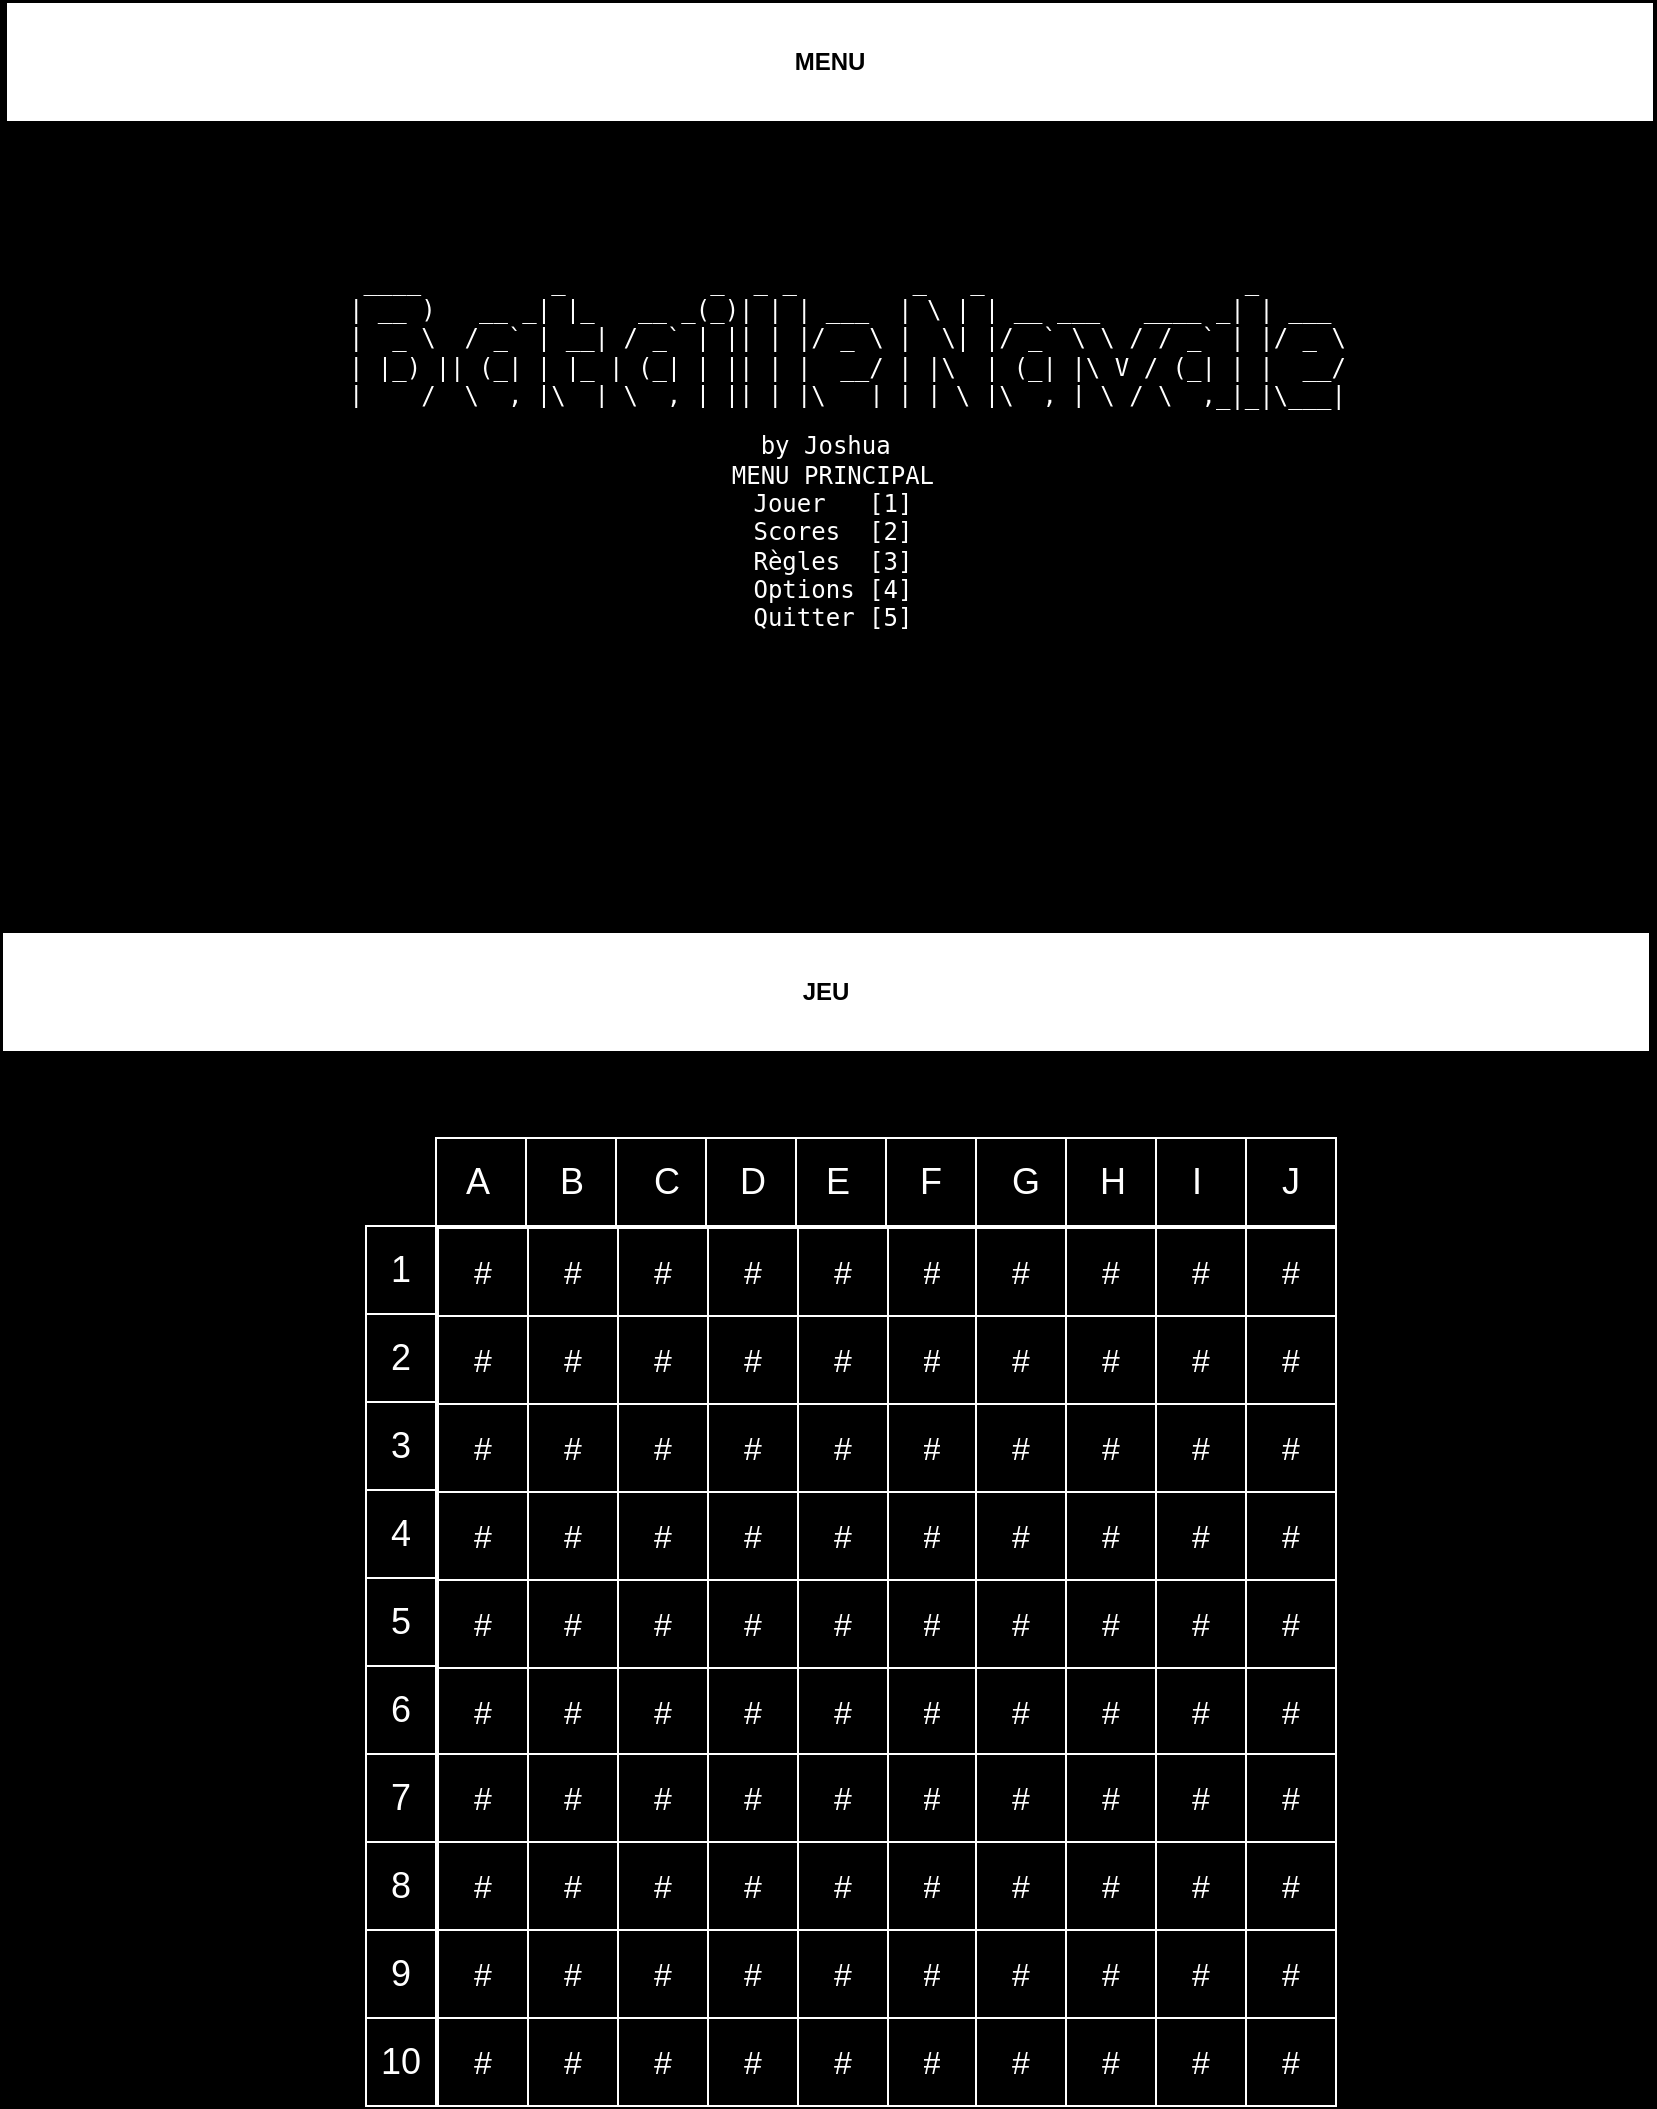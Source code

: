 <mxfile version="13.7.9" type="embed"><diagram id="jhScx3T2LiO-LVDhM_iL" name="Page-1"><mxGraphModel dx="387" dy="304" grid="0" gridSize="10" guides="1" tooltips="1" connect="1" arrows="1" fold="1" page="1" pageScale="1" pageWidth="827" pageHeight="1169" background="#000000" math="0" shadow="0"><root><mxCell id="0"/><mxCell id="1" parent="0"/><mxCell id="kSItF3k7zf2F2lelT3IY-7" value="&lt;pre style=&quot;text-align: left ; font-family: &amp;#34;jetbrains mono&amp;#34; , monospace&quot;&gt;&lt;font color=&quot;#ffffff&quot; style=&quot;background-color: rgb(0 , 0 , 0)&quot;&gt;   ____         _          _  _ _        _   _                  _&lt;br&gt;  | __ )   __ _| |_   __ _(_)| | | ___  | \ | | __ ___   ____ _| | ___&lt;br&gt;  |  _ \  / _` | __| / _` | || | |/ _ \ |  \| |/ _` \ \ / / _` | |/ _ \&lt;br&gt;  | |_) || (_| | |_ | (_| | || | |  __/ | |\  | (_| |\ V / (_| | |  __/&lt;br&gt;  |____/  \__,_|\__| \__,_|_||_|_|\___| |_| \_|\__,_| \_/ \__,_|_|\___|&lt;/font&gt;&lt;/pre&gt;" style="text;html=1;align=center;verticalAlign=middle;resizable=0;points=[];autosize=1;" parent="1" vertex="1"><mxGeometry x="154" y="120" width="521" height="96" as="geometry"/></mxCell><mxCell id="kSItF3k7zf2F2lelT3IY-8" value="&lt;pre style=&quot;font-family: &amp;#34;jetbrains mono&amp;#34; , monospace&quot;&gt;&lt;font color=&quot;#ffffff&quot; style=&quot;background-color: rgb(0 , 0 , 0)&quot;&gt;                                 by Joshua                     &lt;br&gt;             MENU PRINCIPAL&lt;br&gt;             Jouer   [1]&lt;br&gt;             Scores  [2]&lt;br&gt;             Règles  [3]&lt;br&gt;             Options [4]&lt;br&gt;             Quitter [5]&lt;/font&gt;&lt;/pre&gt;" style="text;html=1;align=center;verticalAlign=middle;resizable=0;points=[];autosize=1;fillColor=#000000;" parent="1" vertex="1"><mxGeometry x="136" y="203" width="464" height="123" as="geometry"/></mxCell><mxCell id="kSItF3k7zf2F2lelT3IY-11" value="&lt;b&gt;&lt;font color=&quot;#000000&quot;&gt;JEU&lt;/font&gt;&lt;/b&gt;" style="rounded=0;whiteSpace=wrap;html=1;fillColor=#FFFFFF;" parent="1" vertex="1"><mxGeometry y="465" width="824" height="60" as="geometry"/></mxCell><mxCell id="kSItF3k7zf2F2lelT3IY-12" value="&lt;b&gt;&lt;font color=&quot;#000000&quot;&gt;MENU&lt;/font&gt;&lt;/b&gt;" style="rounded=0;whiteSpace=wrap;html=1;fillColor=#FFFFFF;" parent="1" vertex="1"><mxGeometry x="2" width="824" height="60" as="geometry"/></mxCell><mxCell id="kSItF3k7zf2F2lelT3IY-21" value="&lt;span style=&quot;font-size: 18px ; background-color: rgb(0 , 0 , 0)&quot;&gt;&lt;font color=&quot;#ffffff&quot;&gt;A&amp;nbsp; &amp;nbsp; &amp;nbsp; &amp;nbsp;B&amp;nbsp; &amp;nbsp; &amp;nbsp; &amp;nbsp;C&amp;nbsp; &amp;nbsp; &amp;nbsp; D&lt;/font&gt;&lt;/span&gt;" style="rounded=0;whiteSpace=wrap;html=1;strokeColor=#FFFFFF;fillColor=#000000;" parent="1" vertex="1"><mxGeometry x="217" y="568" width="180" height="44" as="geometry"/></mxCell><mxCell id="kSItF3k7zf2F2lelT3IY-22" value="" style="endArrow=none;html=1;entryX=0.5;entryY=0;entryDx=0;entryDy=0;exitX=0.5;exitY=1;exitDx=0;exitDy=0;strokeColor=#FFFFFF;" parent="1" source="kSItF3k7zf2F2lelT3IY-21" target="kSItF3k7zf2F2lelT3IY-21" edge="1"><mxGeometry width="50" height="50" relative="1" as="geometry"><mxPoint x="356" y="758" as="sourcePoint"/><mxPoint x="406" y="708" as="targetPoint"/></mxGeometry></mxCell><mxCell id="kSItF3k7zf2F2lelT3IY-23" value="" style="endArrow=none;html=1;entryX=0.75;entryY=0;entryDx=0;entryDy=0;exitX=0.75;exitY=1;exitDx=0;exitDy=0;strokeColor=#FFFFFF;" parent="1" source="kSItF3k7zf2F2lelT3IY-21" target="kSItF3k7zf2F2lelT3IY-21" edge="1"><mxGeometry width="50" height="50" relative="1" as="geometry"><mxPoint x="573" y="774" as="sourcePoint"/><mxPoint x="573" y="713" as="targetPoint"/></mxGeometry></mxCell><mxCell id="kSItF3k7zf2F2lelT3IY-24" value="" style="endArrow=none;html=1;entryX=0.25;entryY=0;entryDx=0;entryDy=0;exitX=0.25;exitY=1;exitDx=0;exitDy=0;strokeColor=#FFFFFF;" parent="1" source="kSItF3k7zf2F2lelT3IY-21" target="kSItF3k7zf2F2lelT3IY-21" edge="1"><mxGeometry width="50" height="50" relative="1" as="geometry"><mxPoint x="694.0" y="774" as="sourcePoint"/><mxPoint x="694.0" y="713" as="targetPoint"/></mxGeometry></mxCell><mxCell id="kSItF3k7zf2F2lelT3IY-25" value="&lt;span style=&quot;font-size: 18px ; background-color: rgb(0 , 0 , 0)&quot;&gt;&lt;font color=&quot;#ffffff&quot;&gt;E&amp;nbsp; &amp;nbsp; &amp;nbsp; &amp;nbsp;F&amp;nbsp; &amp;nbsp; &amp;nbsp; &amp;nbsp;G&amp;nbsp; &amp;nbsp; &amp;nbsp; H&lt;/font&gt;&lt;/span&gt;" style="rounded=0;whiteSpace=wrap;html=1;strokeColor=#FFFFFF;fillColor=#000000;" parent="1" vertex="1"><mxGeometry x="397" y="568" width="180" height="44" as="geometry"/></mxCell><mxCell id="kSItF3k7zf2F2lelT3IY-26" value="" style="endArrow=none;html=1;entryX=0.5;entryY=0;entryDx=0;entryDy=0;exitX=0.5;exitY=1;exitDx=0;exitDy=0;strokeColor=#FFFFFF;" parent="1" source="kSItF3k7zf2F2lelT3IY-25" target="kSItF3k7zf2F2lelT3IY-25" edge="1"><mxGeometry width="50" height="50" relative="1" as="geometry"><mxPoint x="366" y="768" as="sourcePoint"/><mxPoint x="416" y="718" as="targetPoint"/></mxGeometry></mxCell><mxCell id="kSItF3k7zf2F2lelT3IY-27" value="" style="endArrow=none;html=1;entryX=0.75;entryY=0;entryDx=0;entryDy=0;exitX=0.75;exitY=1;exitDx=0;exitDy=0;strokeColor=#FFFFFF;" parent="1" source="kSItF3k7zf2F2lelT3IY-25" target="kSItF3k7zf2F2lelT3IY-25" edge="1"><mxGeometry width="50" height="50" relative="1" as="geometry"><mxPoint x="583" y="784" as="sourcePoint"/><mxPoint x="583" y="723" as="targetPoint"/></mxGeometry></mxCell><mxCell id="kSItF3k7zf2F2lelT3IY-28" value="" style="endArrow=none;html=1;entryX=0.25;entryY=0;entryDx=0;entryDy=0;exitX=0.25;exitY=1;exitDx=0;exitDy=0;strokeColor=#FFFFFF;" parent="1" source="kSItF3k7zf2F2lelT3IY-25" target="kSItF3k7zf2F2lelT3IY-25" edge="1"><mxGeometry width="50" height="50" relative="1" as="geometry"><mxPoint x="704.0" y="784" as="sourcePoint"/><mxPoint x="704.0" y="723" as="targetPoint"/></mxGeometry></mxCell><mxCell id="kSItF3k7zf2F2lelT3IY-35" value="&lt;font style=&quot;font-size: 18px ; background-color: rgb(0 , 0 , 0)&quot; color=&quot;#ffffff&quot;&gt;I&amp;nbsp; &amp;nbsp; &amp;nbsp; &amp;nbsp; J&lt;/font&gt;" style="rounded=0;whiteSpace=wrap;html=1;strokeColor=#FFFFFF;fillColor=#000000;" parent="1" vertex="1"><mxGeometry x="577" y="568" width="90" height="44" as="geometry"/></mxCell><mxCell id="kSItF3k7zf2F2lelT3IY-36" value="" style="endArrow=none;html=1;entryX=0.5;entryY=0;entryDx=0;entryDy=0;exitX=0.5;exitY=1;exitDx=0;exitDy=0;strokeColor=#FFFFFF;" parent="1" source="kSItF3k7zf2F2lelT3IY-35" target="kSItF3k7zf2F2lelT3IY-35" edge="1"><mxGeometry width="50" height="50" relative="1" as="geometry"><mxPoint x="561" y="818" as="sourcePoint"/><mxPoint x="611" y="768" as="targetPoint"/></mxGeometry></mxCell><mxCell id="kSItF3k7zf2F2lelT3IY-230" value="&lt;span style=&quot;font-size: 18px ; background-color: rgb(0 , 0 , 0)&quot;&gt;&lt;font color=&quot;#ffffff&quot;&gt;1&lt;/font&gt;&lt;/span&gt;" style="rounded=0;whiteSpace=wrap;html=1;strokeColor=#FFFFFF;fillColor=#000000;" parent="1" vertex="1"><mxGeometry x="182" y="612" width="35" height="44" as="geometry"/></mxCell><mxCell id="kSItF3k7zf2F2lelT3IY-231" value="&lt;span style=&quot;font-size: 18px ; background-color: rgb(0 , 0 , 0)&quot;&gt;&lt;font color=&quot;#ffffff&quot;&gt;2&lt;/font&gt;&lt;/span&gt;" style="rounded=0;whiteSpace=wrap;html=1;strokeColor=#FFFFFF;fillColor=#000000;" parent="1" vertex="1"><mxGeometry x="182" y="656" width="35" height="44" as="geometry"/></mxCell><mxCell id="kSItF3k7zf2F2lelT3IY-232" value="&lt;span style=&quot;font-size: 18px ; background-color: rgb(0 , 0 , 0)&quot;&gt;&lt;font color=&quot;#ffffff&quot;&gt;3&lt;/font&gt;&lt;/span&gt;" style="rounded=0;whiteSpace=wrap;html=1;strokeColor=#FFFFFF;fillColor=#000000;" parent="1" vertex="1"><mxGeometry x="182" y="700" width="35" height="44" as="geometry"/></mxCell><mxCell id="kSItF3k7zf2F2lelT3IY-233" value="&lt;span style=&quot;font-size: 18px ; background-color: rgb(0 , 0 , 0)&quot;&gt;&lt;font color=&quot;#ffffff&quot;&gt;4&lt;/font&gt;&lt;/span&gt;" style="rounded=0;whiteSpace=wrap;html=1;strokeColor=#FFFFFF;fillColor=#000000;" parent="1" vertex="1"><mxGeometry x="182" y="744" width="35" height="44" as="geometry"/></mxCell><mxCell id="kSItF3k7zf2F2lelT3IY-234" value="&lt;span style=&quot;font-size: 18px ; background-color: rgb(0 , 0 , 0)&quot;&gt;&lt;font color=&quot;#ffffff&quot;&gt;5&lt;/font&gt;&lt;/span&gt;" style="rounded=0;whiteSpace=wrap;html=1;strokeColor=#FFFFFF;fillColor=#000000;" parent="1" vertex="1"><mxGeometry x="182" y="788" width="35" height="44" as="geometry"/></mxCell><mxCell id="kSItF3k7zf2F2lelT3IY-235" value="&lt;span style=&quot;font-size: 18px ; background-color: rgb(0 , 0 , 0)&quot;&gt;&lt;font color=&quot;#ffffff&quot;&gt;6&lt;/font&gt;&lt;/span&gt;" style="rounded=0;whiteSpace=wrap;html=1;strokeColor=#FFFFFF;fillColor=#000000;" parent="1" vertex="1"><mxGeometry x="182" y="832" width="35" height="44" as="geometry"/></mxCell><mxCell id="kSItF3k7zf2F2lelT3IY-236" value="&lt;span style=&quot;font-size: 18px ; background-color: rgb(0 , 0 , 0)&quot;&gt;&lt;font color=&quot;#ffffff&quot;&gt;7&lt;/font&gt;&lt;/span&gt;" style="rounded=0;whiteSpace=wrap;html=1;strokeColor=#FFFFFF;fillColor=#000000;" parent="1" vertex="1"><mxGeometry x="182" y="876" width="35" height="44" as="geometry"/></mxCell><mxCell id="kSItF3k7zf2F2lelT3IY-237" value="&lt;span style=&quot;font-size: 18px ; background-color: rgb(0 , 0 , 0)&quot;&gt;&lt;font color=&quot;#ffffff&quot;&gt;8&lt;/font&gt;&lt;/span&gt;" style="rounded=0;whiteSpace=wrap;html=1;strokeColor=#FFFFFF;fillColor=#000000;" parent="1" vertex="1"><mxGeometry x="182" y="920" width="35" height="44" as="geometry"/></mxCell><mxCell id="kSItF3k7zf2F2lelT3IY-238" value="&lt;span style=&quot;font-size: 18px ; background-color: rgb(0 , 0 , 0)&quot;&gt;&lt;font color=&quot;#ffffff&quot;&gt;9&lt;/font&gt;&lt;/span&gt;" style="rounded=0;whiteSpace=wrap;html=1;strokeColor=#FFFFFF;fillColor=#000000;" parent="1" vertex="1"><mxGeometry x="182" y="964" width="35" height="44" as="geometry"/></mxCell><mxCell id="kSItF3k7zf2F2lelT3IY-239" value="&lt;span style=&quot;font-size: 18px ; background-color: rgb(0 , 0 , 0)&quot;&gt;&lt;font color=&quot;#ffffff&quot;&gt;10&lt;/font&gt;&lt;/span&gt;" style="rounded=0;whiteSpace=wrap;html=1;strokeColor=#FFFFFF;fillColor=#000000;" parent="1" vertex="1"><mxGeometry x="182" y="1008" width="35" height="44" as="geometry"/></mxCell><mxCell id="kSItF3k7zf2F2lelT3IY-240" value="" style="shape=table;html=1;whiteSpace=wrap;startSize=0;container=1;collapsible=0;childLayout=tableLayout;strokeColor=#FFFFFF;fillColor=#000000;fontColor=#FFFFFF;fontSize=19;" parent="1" vertex="1"><mxGeometry x="218" y="613" width="449" height="439" as="geometry"/></mxCell><mxCell id="kSItF3k7zf2F2lelT3IY-241" value="" style="shape=partialRectangle;html=1;whiteSpace=wrap;collapsible=0;dropTarget=0;pointerEvents=0;fillColor=none;top=0;left=0;bottom=0;right=0;points=[[0,0.5],[1,0.5]];portConstraint=eastwest;fontColor=#FFFFFF;labelBackgroundColor=#000000;" parent="kSItF3k7zf2F2lelT3IY-240" vertex="1"><mxGeometry width="449" height="44" as="geometry"/></mxCell><mxCell id="kSItF3k7zf2F2lelT3IY-242" value="&lt;font color=&quot;#ffffff&quot; style=&quot;font-size: 16px;&quot;&gt;#&lt;/font&gt;" style="shape=partialRectangle;html=1;whiteSpace=wrap;connectable=0;overflow=hidden;fillColor=none;top=0;left=0;bottom=0;right=0;fontSize=16;" parent="kSItF3k7zf2F2lelT3IY-241" vertex="1"><mxGeometry width="45" height="44" as="geometry"/></mxCell><mxCell id="kSItF3k7zf2F2lelT3IY-243" value="&lt;font color=&quot;#ffffff&quot; style=&quot;font-size: 16px;&quot;&gt;#&lt;/font&gt;" style="shape=partialRectangle;html=1;whiteSpace=wrap;connectable=0;overflow=hidden;fillColor=none;top=0;left=0;bottom=0;right=0;fontSize=16;" parent="kSItF3k7zf2F2lelT3IY-241" vertex="1"><mxGeometry x="45" width="45" height="44" as="geometry"/></mxCell><mxCell id="kSItF3k7zf2F2lelT3IY-244" value="&lt;font color=&quot;#ffffff&quot; style=&quot;font-size: 16px;&quot;&gt;#&lt;/font&gt;" style="shape=partialRectangle;html=1;whiteSpace=wrap;connectable=0;overflow=hidden;fillColor=none;top=0;left=0;bottom=0;right=0;fontSize=16;" parent="kSItF3k7zf2F2lelT3IY-241" vertex="1"><mxGeometry x="90" width="45" height="44" as="geometry"/></mxCell><mxCell id="kSItF3k7zf2F2lelT3IY-245" value="&lt;font color=&quot;#ffffff&quot; style=&quot;font-size: 16px;&quot;&gt;#&lt;/font&gt;" style="shape=partialRectangle;html=1;whiteSpace=wrap;connectable=0;overflow=hidden;fillColor=none;top=0;left=0;bottom=0;right=0;fontSize=16;" parent="kSItF3k7zf2F2lelT3IY-241" vertex="1"><mxGeometry x="135" width="45" height="44" as="geometry"/></mxCell><mxCell id="kSItF3k7zf2F2lelT3IY-246" value="&lt;font color=&quot;#ffffff&quot; style=&quot;font-size: 16px;&quot;&gt;#&lt;/font&gt;" style="shape=partialRectangle;html=1;whiteSpace=wrap;connectable=0;overflow=hidden;fillColor=none;top=0;left=0;bottom=0;right=0;fontSize=16;" parent="kSItF3k7zf2F2lelT3IY-241" vertex="1"><mxGeometry x="180" width="45" height="44" as="geometry"/></mxCell><mxCell id="kSItF3k7zf2F2lelT3IY-247" value="&lt;font color=&quot;#ffffff&quot; style=&quot;font-size: 16px;&quot;&gt;#&lt;/font&gt;" style="shape=partialRectangle;html=1;whiteSpace=wrap;connectable=0;overflow=hidden;fillColor=none;top=0;left=0;bottom=0;right=0;fontSize=16;" parent="kSItF3k7zf2F2lelT3IY-241" vertex="1"><mxGeometry x="225" width="44" height="44" as="geometry"/></mxCell><mxCell id="kSItF3k7zf2F2lelT3IY-248" value="&lt;font color=&quot;#ffffff&quot; style=&quot;font-size: 16px;&quot;&gt;#&lt;/font&gt;" style="shape=partialRectangle;html=1;whiteSpace=wrap;connectable=0;overflow=hidden;fillColor=none;top=0;left=0;bottom=0;right=0;fontSize=16;" parent="kSItF3k7zf2F2lelT3IY-241" vertex="1"><mxGeometry x="269" width="45" height="44" as="geometry"/></mxCell><mxCell id="kSItF3k7zf2F2lelT3IY-249" value="&lt;font color=&quot;#ffffff&quot; style=&quot;font-size: 16px;&quot;&gt;#&lt;/font&gt;" style="shape=partialRectangle;html=1;whiteSpace=wrap;connectable=0;overflow=hidden;fillColor=none;top=0;left=0;bottom=0;right=0;fontSize=16;" parent="kSItF3k7zf2F2lelT3IY-241" vertex="1"><mxGeometry x="314" width="45" height="44" as="geometry"/></mxCell><mxCell id="kSItF3k7zf2F2lelT3IY-250" value="#" style="shape=partialRectangle;html=1;whiteSpace=wrap;connectable=0;overflow=hidden;fillColor=none;top=0;left=0;bottom=0;right=0;fontColor=#FFFFFF;fontSize=16;" parent="kSItF3k7zf2F2lelT3IY-241" vertex="1"><mxGeometry x="359" width="45" height="44" as="geometry"/></mxCell><mxCell id="kSItF3k7zf2F2lelT3IY-251" value="#" style="shape=partialRectangle;html=1;whiteSpace=wrap;connectable=0;overflow=hidden;fillColor=none;top=0;left=0;bottom=0;right=0;fontColor=#FFFFFF;fontSize=16;" parent="kSItF3k7zf2F2lelT3IY-241" vertex="1"><mxGeometry x="404" width="45" height="44" as="geometry"/></mxCell><mxCell id="kSItF3k7zf2F2lelT3IY-252" value="" style="shape=partialRectangle;html=1;whiteSpace=wrap;collapsible=0;dropTarget=0;pointerEvents=0;fillColor=none;top=0;left=0;bottom=0;right=0;points=[[0,0.5],[1,0.5]];portConstraint=eastwest;" parent="kSItF3k7zf2F2lelT3IY-240" vertex="1"><mxGeometry y="44" width="449" height="44" as="geometry"/></mxCell><mxCell id="kSItF3k7zf2F2lelT3IY-253" value="&lt;font color=&quot;#ffffff&quot; style=&quot;font-size: 16px;&quot;&gt;#&lt;/font&gt;" style="shape=partialRectangle;html=1;whiteSpace=wrap;connectable=0;overflow=hidden;fillColor=none;top=0;left=0;bottom=0;right=0;fontSize=16;" parent="kSItF3k7zf2F2lelT3IY-252" vertex="1"><mxGeometry width="45" height="44" as="geometry"/></mxCell><mxCell id="kSItF3k7zf2F2lelT3IY-254" value="#" style="shape=partialRectangle;html=1;whiteSpace=wrap;connectable=0;overflow=hidden;fillColor=none;top=0;left=0;bottom=0;right=0;fontColor=#FFFFFF;fontSize=16;" parent="kSItF3k7zf2F2lelT3IY-252" vertex="1"><mxGeometry x="45" width="45" height="44" as="geometry"/></mxCell><mxCell id="kSItF3k7zf2F2lelT3IY-255" value="#" style="shape=partialRectangle;html=1;whiteSpace=wrap;connectable=0;overflow=hidden;fillColor=none;top=0;left=0;bottom=0;right=0;fontColor=#FFFFFF;fontSize=16;" parent="kSItF3k7zf2F2lelT3IY-252" vertex="1"><mxGeometry x="90" width="45" height="44" as="geometry"/></mxCell><mxCell id="kSItF3k7zf2F2lelT3IY-256" value="#" style="shape=partialRectangle;html=1;whiteSpace=wrap;connectable=0;overflow=hidden;fillColor=none;top=0;left=0;bottom=0;right=0;fontColor=#FFFFFF;fontSize=16;" parent="kSItF3k7zf2F2lelT3IY-252" vertex="1"><mxGeometry x="135" width="45" height="44" as="geometry"/></mxCell><mxCell id="kSItF3k7zf2F2lelT3IY-257" value="#" style="shape=partialRectangle;html=1;whiteSpace=wrap;connectable=0;overflow=hidden;fillColor=none;top=0;left=0;bottom=0;right=0;fontColor=#FFFFFF;fontSize=16;" parent="kSItF3k7zf2F2lelT3IY-252" vertex="1"><mxGeometry x="180" width="45" height="44" as="geometry"/></mxCell><mxCell id="kSItF3k7zf2F2lelT3IY-258" value="#" style="shape=partialRectangle;html=1;whiteSpace=wrap;connectable=0;overflow=hidden;fillColor=none;top=0;left=0;bottom=0;right=0;fontColor=#FFFFFF;fontSize=16;" parent="kSItF3k7zf2F2lelT3IY-252" vertex="1"><mxGeometry x="225" width="44" height="44" as="geometry"/></mxCell><mxCell id="kSItF3k7zf2F2lelT3IY-259" value="#" style="shape=partialRectangle;html=1;whiteSpace=wrap;connectable=0;overflow=hidden;fillColor=none;top=0;left=0;bottom=0;right=0;fontColor=#FFFFFF;fontSize=16;" parent="kSItF3k7zf2F2lelT3IY-252" vertex="1"><mxGeometry x="269" width="45" height="44" as="geometry"/></mxCell><mxCell id="kSItF3k7zf2F2lelT3IY-260" value="#" style="shape=partialRectangle;html=1;whiteSpace=wrap;connectable=0;overflow=hidden;fillColor=none;top=0;left=0;bottom=0;right=0;fontColor=#FFFFFF;fontSize=16;" parent="kSItF3k7zf2F2lelT3IY-252" vertex="1"><mxGeometry x="314" width="45" height="44" as="geometry"/></mxCell><mxCell id="kSItF3k7zf2F2lelT3IY-261" value="#" style="shape=partialRectangle;html=1;whiteSpace=wrap;connectable=0;overflow=hidden;fillColor=none;top=0;left=0;bottom=0;right=0;fontColor=#FFFFFF;fontSize=16;" parent="kSItF3k7zf2F2lelT3IY-252" vertex="1"><mxGeometry x="359" width="45" height="44" as="geometry"/></mxCell><mxCell id="kSItF3k7zf2F2lelT3IY-262" value="#" style="shape=partialRectangle;html=1;whiteSpace=wrap;connectable=0;overflow=hidden;fillColor=none;top=0;left=0;bottom=0;right=0;fontColor=#FFFFFF;fontSize=16;" parent="kSItF3k7zf2F2lelT3IY-252" vertex="1"><mxGeometry x="404" width="45" height="44" as="geometry"/></mxCell><mxCell id="kSItF3k7zf2F2lelT3IY-263" value="" style="shape=partialRectangle;html=1;whiteSpace=wrap;collapsible=0;dropTarget=0;pointerEvents=0;fillColor=none;top=0;left=0;bottom=0;right=0;points=[[0,0.5],[1,0.5]];portConstraint=eastwest;" parent="kSItF3k7zf2F2lelT3IY-240" vertex="1"><mxGeometry y="88" width="449" height="44" as="geometry"/></mxCell><mxCell id="kSItF3k7zf2F2lelT3IY-264" value="#" style="shape=partialRectangle;html=1;whiteSpace=wrap;connectable=0;overflow=hidden;fillColor=none;top=0;left=0;bottom=0;right=0;fontColor=#FFFFFF;fontSize=16;" parent="kSItF3k7zf2F2lelT3IY-263" vertex="1"><mxGeometry width="45" height="44" as="geometry"/></mxCell><mxCell id="kSItF3k7zf2F2lelT3IY-265" value="#" style="shape=partialRectangle;html=1;whiteSpace=wrap;connectable=0;overflow=hidden;fillColor=none;top=0;left=0;bottom=0;right=0;fontColor=#FFFFFF;fontSize=16;" parent="kSItF3k7zf2F2lelT3IY-263" vertex="1"><mxGeometry x="45" width="45" height="44" as="geometry"/></mxCell><mxCell id="kSItF3k7zf2F2lelT3IY-266" value="#" style="shape=partialRectangle;html=1;whiteSpace=wrap;connectable=0;overflow=hidden;fillColor=none;top=0;left=0;bottom=0;right=0;fontColor=#FFFFFF;fontSize=16;" parent="kSItF3k7zf2F2lelT3IY-263" vertex="1"><mxGeometry x="90" width="45" height="44" as="geometry"/></mxCell><mxCell id="kSItF3k7zf2F2lelT3IY-267" value="#" style="shape=partialRectangle;html=1;whiteSpace=wrap;connectable=0;overflow=hidden;fillColor=none;top=0;left=0;bottom=0;right=0;fontColor=#FFFFFF;fontSize=16;" parent="kSItF3k7zf2F2lelT3IY-263" vertex="1"><mxGeometry x="135" width="45" height="44" as="geometry"/></mxCell><mxCell id="kSItF3k7zf2F2lelT3IY-268" value="#" style="shape=partialRectangle;html=1;whiteSpace=wrap;connectable=0;overflow=hidden;fillColor=none;top=0;left=0;bottom=0;right=0;fontColor=#FFFFFF;fontSize=16;" parent="kSItF3k7zf2F2lelT3IY-263" vertex="1"><mxGeometry x="180" width="45" height="44" as="geometry"/></mxCell><mxCell id="kSItF3k7zf2F2lelT3IY-269" value="#" style="shape=partialRectangle;html=1;whiteSpace=wrap;connectable=0;overflow=hidden;fillColor=none;top=0;left=0;bottom=0;right=0;fontColor=#FFFFFF;fontSize=16;" parent="kSItF3k7zf2F2lelT3IY-263" vertex="1"><mxGeometry x="225" width="44" height="44" as="geometry"/></mxCell><mxCell id="kSItF3k7zf2F2lelT3IY-270" value="#" style="shape=partialRectangle;html=1;whiteSpace=wrap;connectable=0;overflow=hidden;fillColor=none;top=0;left=0;bottom=0;right=0;fontColor=#FFFFFF;fontSize=16;" parent="kSItF3k7zf2F2lelT3IY-263" vertex="1"><mxGeometry x="269" width="45" height="44" as="geometry"/></mxCell><mxCell id="kSItF3k7zf2F2lelT3IY-271" value="#" style="shape=partialRectangle;html=1;whiteSpace=wrap;connectable=0;overflow=hidden;fillColor=none;top=0;left=0;bottom=0;right=0;fontColor=#FFFFFF;fontSize=16;" parent="kSItF3k7zf2F2lelT3IY-263" vertex="1"><mxGeometry x="314" width="45" height="44" as="geometry"/></mxCell><mxCell id="kSItF3k7zf2F2lelT3IY-272" value="#" style="shape=partialRectangle;html=1;whiteSpace=wrap;connectable=0;overflow=hidden;fillColor=none;top=0;left=0;bottom=0;right=0;fontColor=#FFFFFF;fontSize=16;" parent="kSItF3k7zf2F2lelT3IY-263" vertex="1"><mxGeometry x="359" width="45" height="44" as="geometry"/></mxCell><mxCell id="kSItF3k7zf2F2lelT3IY-273" value="#" style="shape=partialRectangle;html=1;whiteSpace=wrap;connectable=0;overflow=hidden;fillColor=none;top=0;left=0;bottom=0;right=0;fontColor=#FFFFFF;fontSize=16;" parent="kSItF3k7zf2F2lelT3IY-263" vertex="1"><mxGeometry x="404" width="45" height="44" as="geometry"/></mxCell><mxCell id="kSItF3k7zf2F2lelT3IY-274" value="" style="shape=partialRectangle;html=1;whiteSpace=wrap;collapsible=0;dropTarget=0;pointerEvents=0;fillColor=none;top=0;left=0;bottom=0;right=0;points=[[0,0.5],[1,0.5]];portConstraint=eastwest;" parent="kSItF3k7zf2F2lelT3IY-240" vertex="1"><mxGeometry y="132" width="449" height="44" as="geometry"/></mxCell><mxCell id="kSItF3k7zf2F2lelT3IY-275" value="#" style="shape=partialRectangle;html=1;whiteSpace=wrap;connectable=0;overflow=hidden;fillColor=none;top=0;left=0;bottom=0;right=0;fontColor=#FFFFFF;fontSize=16;" parent="kSItF3k7zf2F2lelT3IY-274" vertex="1"><mxGeometry width="45" height="44" as="geometry"/></mxCell><mxCell id="kSItF3k7zf2F2lelT3IY-276" value="#" style="shape=partialRectangle;html=1;whiteSpace=wrap;connectable=0;overflow=hidden;fillColor=none;top=0;left=0;bottom=0;right=0;fontColor=#FFFFFF;fontSize=16;" parent="kSItF3k7zf2F2lelT3IY-274" vertex="1"><mxGeometry x="45" width="45" height="44" as="geometry"/></mxCell><mxCell id="kSItF3k7zf2F2lelT3IY-277" value="#" style="shape=partialRectangle;html=1;whiteSpace=wrap;connectable=0;overflow=hidden;fillColor=none;top=0;left=0;bottom=0;right=0;fontColor=#FFFFFF;fontSize=16;" parent="kSItF3k7zf2F2lelT3IY-274" vertex="1"><mxGeometry x="90" width="45" height="44" as="geometry"/></mxCell><mxCell id="kSItF3k7zf2F2lelT3IY-278" value="#" style="shape=partialRectangle;html=1;whiteSpace=wrap;connectable=0;overflow=hidden;fillColor=none;top=0;left=0;bottom=0;right=0;fontColor=#FFFFFF;fontSize=16;" parent="kSItF3k7zf2F2lelT3IY-274" vertex="1"><mxGeometry x="135" width="45" height="44" as="geometry"/></mxCell><mxCell id="kSItF3k7zf2F2lelT3IY-279" value="#" style="shape=partialRectangle;html=1;whiteSpace=wrap;connectable=0;overflow=hidden;fillColor=none;top=0;left=0;bottom=0;right=0;fontColor=#FFFFFF;fontSize=16;" parent="kSItF3k7zf2F2lelT3IY-274" vertex="1"><mxGeometry x="180" width="45" height="44" as="geometry"/></mxCell><mxCell id="kSItF3k7zf2F2lelT3IY-280" value="#" style="shape=partialRectangle;html=1;whiteSpace=wrap;connectable=0;overflow=hidden;fillColor=none;top=0;left=0;bottom=0;right=0;fontColor=#FFFFFF;fontSize=16;" parent="kSItF3k7zf2F2lelT3IY-274" vertex="1"><mxGeometry x="225" width="44" height="44" as="geometry"/></mxCell><mxCell id="kSItF3k7zf2F2lelT3IY-281" value="#" style="shape=partialRectangle;html=1;whiteSpace=wrap;connectable=0;overflow=hidden;fillColor=none;top=0;left=0;bottom=0;right=0;fontColor=#FFFFFF;fontSize=16;" parent="kSItF3k7zf2F2lelT3IY-274" vertex="1"><mxGeometry x="269" width="45" height="44" as="geometry"/></mxCell><mxCell id="kSItF3k7zf2F2lelT3IY-282" value="#" style="shape=partialRectangle;html=1;whiteSpace=wrap;connectable=0;overflow=hidden;fillColor=none;top=0;left=0;bottom=0;right=0;fontColor=#FFFFFF;fontSize=16;" parent="kSItF3k7zf2F2lelT3IY-274" vertex="1"><mxGeometry x="314" width="45" height="44" as="geometry"/></mxCell><mxCell id="kSItF3k7zf2F2lelT3IY-283" value="#" style="shape=partialRectangle;html=1;whiteSpace=wrap;connectable=0;overflow=hidden;fillColor=none;top=0;left=0;bottom=0;right=0;fontColor=#FFFFFF;fontSize=16;" parent="kSItF3k7zf2F2lelT3IY-274" vertex="1"><mxGeometry x="359" width="45" height="44" as="geometry"/></mxCell><mxCell id="kSItF3k7zf2F2lelT3IY-284" value="#" style="shape=partialRectangle;html=1;whiteSpace=wrap;connectable=0;overflow=hidden;fillColor=none;top=0;left=0;bottom=0;right=0;fontColor=#FFFFFF;fontSize=16;" parent="kSItF3k7zf2F2lelT3IY-274" vertex="1"><mxGeometry x="404" width="45" height="44" as="geometry"/></mxCell><mxCell id="kSItF3k7zf2F2lelT3IY-285" value="" style="shape=partialRectangle;html=1;whiteSpace=wrap;collapsible=0;dropTarget=0;pointerEvents=0;fillColor=none;top=0;left=0;bottom=0;right=0;points=[[0,0.5],[1,0.5]];portConstraint=eastwest;" parent="kSItF3k7zf2F2lelT3IY-240" vertex="1"><mxGeometry y="176" width="449" height="44" as="geometry"/></mxCell><mxCell id="kSItF3k7zf2F2lelT3IY-286" value="#" style="shape=partialRectangle;html=1;whiteSpace=wrap;connectable=0;overflow=hidden;fillColor=none;top=0;left=0;bottom=0;right=0;fontColor=#FFFFFF;fontSize=16;" parent="kSItF3k7zf2F2lelT3IY-285" vertex="1"><mxGeometry width="45" height="44" as="geometry"/></mxCell><mxCell id="kSItF3k7zf2F2lelT3IY-287" value="#" style="shape=partialRectangle;html=1;whiteSpace=wrap;connectable=0;overflow=hidden;fillColor=none;top=0;left=0;bottom=0;right=0;fontColor=#FFFFFF;fontSize=16;" parent="kSItF3k7zf2F2lelT3IY-285" vertex="1"><mxGeometry x="45" width="45" height="44" as="geometry"/></mxCell><mxCell id="kSItF3k7zf2F2lelT3IY-288" value="#" style="shape=partialRectangle;html=1;whiteSpace=wrap;connectable=0;overflow=hidden;fillColor=none;top=0;left=0;bottom=0;right=0;fontColor=#FFFFFF;fontSize=16;" parent="kSItF3k7zf2F2lelT3IY-285" vertex="1"><mxGeometry x="90" width="45" height="44" as="geometry"/></mxCell><mxCell id="kSItF3k7zf2F2lelT3IY-289" value="#" style="shape=partialRectangle;html=1;whiteSpace=wrap;connectable=0;overflow=hidden;fillColor=none;top=0;left=0;bottom=0;right=0;fontColor=#FFFFFF;fontSize=16;" parent="kSItF3k7zf2F2lelT3IY-285" vertex="1"><mxGeometry x="135" width="45" height="44" as="geometry"/></mxCell><mxCell id="kSItF3k7zf2F2lelT3IY-290" value="#" style="shape=partialRectangle;html=1;whiteSpace=wrap;connectable=0;overflow=hidden;fillColor=none;top=0;left=0;bottom=0;right=0;fontColor=#FFFFFF;fontSize=16;" parent="kSItF3k7zf2F2lelT3IY-285" vertex="1"><mxGeometry x="180" width="45" height="44" as="geometry"/></mxCell><mxCell id="kSItF3k7zf2F2lelT3IY-291" value="#" style="shape=partialRectangle;html=1;whiteSpace=wrap;connectable=0;overflow=hidden;fillColor=none;top=0;left=0;bottom=0;right=0;fontColor=#FFFFFF;fontSize=16;" parent="kSItF3k7zf2F2lelT3IY-285" vertex="1"><mxGeometry x="225" width="44" height="44" as="geometry"/></mxCell><mxCell id="kSItF3k7zf2F2lelT3IY-292" value="#" style="shape=partialRectangle;html=1;whiteSpace=wrap;connectable=0;overflow=hidden;fillColor=none;top=0;left=0;bottom=0;right=0;fontColor=#FFFFFF;fontSize=16;" parent="kSItF3k7zf2F2lelT3IY-285" vertex="1"><mxGeometry x="269" width="45" height="44" as="geometry"/></mxCell><mxCell id="kSItF3k7zf2F2lelT3IY-293" value="#" style="shape=partialRectangle;html=1;whiteSpace=wrap;connectable=0;overflow=hidden;fillColor=none;top=0;left=0;bottom=0;right=0;fontColor=#FFFFFF;fontSize=16;" parent="kSItF3k7zf2F2lelT3IY-285" vertex="1"><mxGeometry x="314" width="45" height="44" as="geometry"/></mxCell><mxCell id="kSItF3k7zf2F2lelT3IY-294" value="#" style="shape=partialRectangle;html=1;whiteSpace=wrap;connectable=0;overflow=hidden;fillColor=none;top=0;left=0;bottom=0;right=0;fontColor=#FFFFFF;fontSize=16;" parent="kSItF3k7zf2F2lelT3IY-285" vertex="1"><mxGeometry x="359" width="45" height="44" as="geometry"/></mxCell><mxCell id="kSItF3k7zf2F2lelT3IY-295" value="#" style="shape=partialRectangle;html=1;whiteSpace=wrap;connectable=0;overflow=hidden;fillColor=none;top=0;left=0;bottom=0;right=0;fontColor=#FFFFFF;fontSize=16;" parent="kSItF3k7zf2F2lelT3IY-285" vertex="1"><mxGeometry x="404" width="45" height="44" as="geometry"/></mxCell><mxCell id="kSItF3k7zf2F2lelT3IY-296" value="" style="shape=partialRectangle;html=1;whiteSpace=wrap;collapsible=0;dropTarget=0;pointerEvents=0;fillColor=none;top=0;left=0;bottom=0;right=0;points=[[0,0.5],[1,0.5]];portConstraint=eastwest;" parent="kSItF3k7zf2F2lelT3IY-240" vertex="1"><mxGeometry y="220" width="449" height="43" as="geometry"/></mxCell><mxCell id="kSItF3k7zf2F2lelT3IY-297" value="#" style="shape=partialRectangle;html=1;whiteSpace=wrap;connectable=0;overflow=hidden;fillColor=none;top=0;left=0;bottom=0;right=0;fontColor=#FFFFFF;fontSize=16;" parent="kSItF3k7zf2F2lelT3IY-296" vertex="1"><mxGeometry width="45" height="43" as="geometry"/></mxCell><mxCell id="kSItF3k7zf2F2lelT3IY-298" value="#" style="shape=partialRectangle;html=1;whiteSpace=wrap;connectable=0;overflow=hidden;fillColor=none;top=0;left=0;bottom=0;right=0;fontColor=#FFFFFF;fontSize=16;" parent="kSItF3k7zf2F2lelT3IY-296" vertex="1"><mxGeometry x="45" width="45" height="43" as="geometry"/></mxCell><mxCell id="kSItF3k7zf2F2lelT3IY-299" value="#" style="shape=partialRectangle;html=1;whiteSpace=wrap;connectable=0;overflow=hidden;fillColor=none;top=0;left=0;bottom=0;right=0;fontColor=#FFFFFF;fontSize=16;" parent="kSItF3k7zf2F2lelT3IY-296" vertex="1"><mxGeometry x="90" width="45" height="43" as="geometry"/></mxCell><mxCell id="kSItF3k7zf2F2lelT3IY-300" value="#" style="shape=partialRectangle;html=1;whiteSpace=wrap;connectable=0;overflow=hidden;fillColor=none;top=0;left=0;bottom=0;right=0;fontColor=#FFFFFF;fontSize=16;" parent="kSItF3k7zf2F2lelT3IY-296" vertex="1"><mxGeometry x="135" width="45" height="43" as="geometry"/></mxCell><mxCell id="kSItF3k7zf2F2lelT3IY-301" value="#" style="shape=partialRectangle;html=1;whiteSpace=wrap;connectable=0;overflow=hidden;fillColor=none;top=0;left=0;bottom=0;right=0;fontColor=#FFFFFF;fontSize=16;" parent="kSItF3k7zf2F2lelT3IY-296" vertex="1"><mxGeometry x="180" width="45" height="43" as="geometry"/></mxCell><mxCell id="kSItF3k7zf2F2lelT3IY-302" value="#" style="shape=partialRectangle;html=1;whiteSpace=wrap;connectable=0;overflow=hidden;fillColor=none;top=0;left=0;bottom=0;right=0;fontColor=#FFFFFF;fontSize=16;" parent="kSItF3k7zf2F2lelT3IY-296" vertex="1"><mxGeometry x="225" width="44" height="43" as="geometry"/></mxCell><mxCell id="kSItF3k7zf2F2lelT3IY-303" value="#" style="shape=partialRectangle;html=1;whiteSpace=wrap;connectable=0;overflow=hidden;fillColor=none;top=0;left=0;bottom=0;right=0;fontColor=#FFFFFF;fontSize=16;" parent="kSItF3k7zf2F2lelT3IY-296" vertex="1"><mxGeometry x="269" width="45" height="43" as="geometry"/></mxCell><mxCell id="kSItF3k7zf2F2lelT3IY-304" value="#" style="shape=partialRectangle;html=1;whiteSpace=wrap;connectable=0;overflow=hidden;fillColor=none;top=0;left=0;bottom=0;right=0;fontColor=#FFFFFF;fontSize=16;" parent="kSItF3k7zf2F2lelT3IY-296" vertex="1"><mxGeometry x="314" width="45" height="43" as="geometry"/></mxCell><mxCell id="kSItF3k7zf2F2lelT3IY-305" value="#" style="shape=partialRectangle;html=1;whiteSpace=wrap;connectable=0;overflow=hidden;fillColor=none;top=0;left=0;bottom=0;right=0;fontColor=#FFFFFF;fontSize=16;" parent="kSItF3k7zf2F2lelT3IY-296" vertex="1"><mxGeometry x="359" width="45" height="43" as="geometry"/></mxCell><mxCell id="kSItF3k7zf2F2lelT3IY-306" value="#" style="shape=partialRectangle;html=1;whiteSpace=wrap;connectable=0;overflow=hidden;fillColor=none;top=0;left=0;bottom=0;right=0;fontColor=#FFFFFF;fontSize=16;" parent="kSItF3k7zf2F2lelT3IY-296" vertex="1"><mxGeometry x="404" width="45" height="43" as="geometry"/></mxCell><mxCell id="kSItF3k7zf2F2lelT3IY-307" value="" style="shape=partialRectangle;html=1;whiteSpace=wrap;collapsible=0;dropTarget=0;pointerEvents=0;fillColor=none;top=0;left=0;bottom=0;right=0;points=[[0,0.5],[1,0.5]];portConstraint=eastwest;" parent="kSItF3k7zf2F2lelT3IY-240" vertex="1"><mxGeometry y="263" width="449" height="44" as="geometry"/></mxCell><mxCell id="kSItF3k7zf2F2lelT3IY-308" value="#" style="shape=partialRectangle;html=1;whiteSpace=wrap;connectable=0;overflow=hidden;fillColor=none;top=0;left=0;bottom=0;right=0;fontColor=#FFFFFF;fontSize=16;" parent="kSItF3k7zf2F2lelT3IY-307" vertex="1"><mxGeometry width="45" height="44" as="geometry"/></mxCell><mxCell id="kSItF3k7zf2F2lelT3IY-309" value="#" style="shape=partialRectangle;html=1;whiteSpace=wrap;connectable=0;overflow=hidden;fillColor=none;top=0;left=0;bottom=0;right=0;fontColor=#FFFFFF;fontSize=16;" parent="kSItF3k7zf2F2lelT3IY-307" vertex="1"><mxGeometry x="45" width="45" height="44" as="geometry"/></mxCell><mxCell id="kSItF3k7zf2F2lelT3IY-310" value="#" style="shape=partialRectangle;html=1;whiteSpace=wrap;connectable=0;overflow=hidden;fillColor=none;top=0;left=0;bottom=0;right=0;fontColor=#FFFFFF;fontSize=16;" parent="kSItF3k7zf2F2lelT3IY-307" vertex="1"><mxGeometry x="90" width="45" height="44" as="geometry"/></mxCell><mxCell id="kSItF3k7zf2F2lelT3IY-311" value="#" style="shape=partialRectangle;html=1;whiteSpace=wrap;connectable=0;overflow=hidden;fillColor=none;top=0;left=0;bottom=0;right=0;fontColor=#FFFFFF;fontSize=16;" parent="kSItF3k7zf2F2lelT3IY-307" vertex="1"><mxGeometry x="135" width="45" height="44" as="geometry"/></mxCell><mxCell id="kSItF3k7zf2F2lelT3IY-312" value="#" style="shape=partialRectangle;html=1;whiteSpace=wrap;connectable=0;overflow=hidden;fillColor=none;top=0;left=0;bottom=0;right=0;fontColor=#FFFFFF;fontSize=16;" parent="kSItF3k7zf2F2lelT3IY-307" vertex="1"><mxGeometry x="180" width="45" height="44" as="geometry"/></mxCell><mxCell id="kSItF3k7zf2F2lelT3IY-313" value="#" style="shape=partialRectangle;html=1;whiteSpace=wrap;connectable=0;overflow=hidden;fillColor=none;top=0;left=0;bottom=0;right=0;fontColor=#FFFFFF;fontSize=16;" parent="kSItF3k7zf2F2lelT3IY-307" vertex="1"><mxGeometry x="225" width="44" height="44" as="geometry"/></mxCell><mxCell id="kSItF3k7zf2F2lelT3IY-314" value="#" style="shape=partialRectangle;html=1;whiteSpace=wrap;connectable=0;overflow=hidden;fillColor=none;top=0;left=0;bottom=0;right=0;fontColor=#FFFFFF;fontSize=16;" parent="kSItF3k7zf2F2lelT3IY-307" vertex="1"><mxGeometry x="269" width="45" height="44" as="geometry"/></mxCell><mxCell id="kSItF3k7zf2F2lelT3IY-315" value="#" style="shape=partialRectangle;html=1;whiteSpace=wrap;connectable=0;overflow=hidden;fillColor=none;top=0;left=0;bottom=0;right=0;fontColor=#FFFFFF;fontSize=16;" parent="kSItF3k7zf2F2lelT3IY-307" vertex="1"><mxGeometry x="314" width="45" height="44" as="geometry"/></mxCell><mxCell id="kSItF3k7zf2F2lelT3IY-316" value="#" style="shape=partialRectangle;html=1;whiteSpace=wrap;connectable=0;overflow=hidden;fillColor=none;top=0;left=0;bottom=0;right=0;fontColor=#FFFFFF;fontSize=16;" parent="kSItF3k7zf2F2lelT3IY-307" vertex="1"><mxGeometry x="359" width="45" height="44" as="geometry"/></mxCell><mxCell id="kSItF3k7zf2F2lelT3IY-317" value="#" style="shape=partialRectangle;html=1;whiteSpace=wrap;connectable=0;overflow=hidden;fillColor=none;top=0;left=0;bottom=0;right=0;fontColor=#FFFFFF;fontSize=16;" parent="kSItF3k7zf2F2lelT3IY-307" vertex="1"><mxGeometry x="404" width="45" height="44" as="geometry"/></mxCell><mxCell id="kSItF3k7zf2F2lelT3IY-318" value="" style="shape=partialRectangle;html=1;whiteSpace=wrap;collapsible=0;dropTarget=0;pointerEvents=0;fillColor=none;top=0;left=0;bottom=0;right=0;points=[[0,0.5],[1,0.5]];portConstraint=eastwest;" parent="kSItF3k7zf2F2lelT3IY-240" vertex="1"><mxGeometry y="307" width="449" height="44" as="geometry"/></mxCell><mxCell id="kSItF3k7zf2F2lelT3IY-319" value="#" style="shape=partialRectangle;html=1;whiteSpace=wrap;connectable=0;overflow=hidden;fillColor=none;top=0;left=0;bottom=0;right=0;fontColor=#FFFFFF;fontSize=16;" parent="kSItF3k7zf2F2lelT3IY-318" vertex="1"><mxGeometry width="45" height="44" as="geometry"/></mxCell><mxCell id="kSItF3k7zf2F2lelT3IY-320" value="#" style="shape=partialRectangle;html=1;whiteSpace=wrap;connectable=0;overflow=hidden;fillColor=none;top=0;left=0;bottom=0;right=0;fontColor=#FFFFFF;fontSize=16;" parent="kSItF3k7zf2F2lelT3IY-318" vertex="1"><mxGeometry x="45" width="45" height="44" as="geometry"/></mxCell><mxCell id="kSItF3k7zf2F2lelT3IY-321" value="#" style="shape=partialRectangle;html=1;whiteSpace=wrap;connectable=0;overflow=hidden;fillColor=none;top=0;left=0;bottom=0;right=0;fontColor=#FFFFFF;fontSize=16;" parent="kSItF3k7zf2F2lelT3IY-318" vertex="1"><mxGeometry x="90" width="45" height="44" as="geometry"/></mxCell><mxCell id="kSItF3k7zf2F2lelT3IY-322" value="#" style="shape=partialRectangle;html=1;whiteSpace=wrap;connectable=0;overflow=hidden;fillColor=none;top=0;left=0;bottom=0;right=0;fontColor=#FFFFFF;fontSize=16;" parent="kSItF3k7zf2F2lelT3IY-318" vertex="1"><mxGeometry x="135" width="45" height="44" as="geometry"/></mxCell><mxCell id="kSItF3k7zf2F2lelT3IY-323" value="#" style="shape=partialRectangle;html=1;whiteSpace=wrap;connectable=0;overflow=hidden;fillColor=none;top=0;left=0;bottom=0;right=0;fontColor=#FFFFFF;fontSize=16;" parent="kSItF3k7zf2F2lelT3IY-318" vertex="1"><mxGeometry x="180" width="45" height="44" as="geometry"/></mxCell><mxCell id="kSItF3k7zf2F2lelT3IY-324" value="#" style="shape=partialRectangle;html=1;whiteSpace=wrap;connectable=0;overflow=hidden;fillColor=none;top=0;left=0;bottom=0;right=0;fontColor=#FFFFFF;fontSize=16;" parent="kSItF3k7zf2F2lelT3IY-318" vertex="1"><mxGeometry x="225" width="44" height="44" as="geometry"/></mxCell><mxCell id="kSItF3k7zf2F2lelT3IY-325" value="#" style="shape=partialRectangle;html=1;whiteSpace=wrap;connectable=0;overflow=hidden;fillColor=none;top=0;left=0;bottom=0;right=0;fontColor=#FFFFFF;fontSize=16;" parent="kSItF3k7zf2F2lelT3IY-318" vertex="1"><mxGeometry x="269" width="45" height="44" as="geometry"/></mxCell><mxCell id="kSItF3k7zf2F2lelT3IY-326" value="#" style="shape=partialRectangle;html=1;whiteSpace=wrap;connectable=0;overflow=hidden;fillColor=none;top=0;left=0;bottom=0;right=0;fontColor=#FFFFFF;fontSize=16;" parent="kSItF3k7zf2F2lelT3IY-318" vertex="1"><mxGeometry x="314" width="45" height="44" as="geometry"/></mxCell><mxCell id="kSItF3k7zf2F2lelT3IY-327" value="#" style="shape=partialRectangle;html=1;whiteSpace=wrap;connectable=0;overflow=hidden;fillColor=none;top=0;left=0;bottom=0;right=0;fontColor=#FFFFFF;fontSize=16;" parent="kSItF3k7zf2F2lelT3IY-318" vertex="1"><mxGeometry x="359" width="45" height="44" as="geometry"/></mxCell><mxCell id="kSItF3k7zf2F2lelT3IY-328" value="#" style="shape=partialRectangle;html=1;whiteSpace=wrap;connectable=0;overflow=hidden;fillColor=none;top=0;left=0;bottom=0;right=0;fontColor=#FFFFFF;fontSize=16;" parent="kSItF3k7zf2F2lelT3IY-318" vertex="1"><mxGeometry x="404" width="45" height="44" as="geometry"/></mxCell><mxCell id="kSItF3k7zf2F2lelT3IY-329" value="" style="shape=partialRectangle;html=1;whiteSpace=wrap;collapsible=0;dropTarget=0;pointerEvents=0;fillColor=none;top=0;left=0;bottom=0;right=0;points=[[0,0.5],[1,0.5]];portConstraint=eastwest;" parent="kSItF3k7zf2F2lelT3IY-240" vertex="1"><mxGeometry y="351" width="449" height="44" as="geometry"/></mxCell><mxCell id="kSItF3k7zf2F2lelT3IY-330" value="#" style="shape=partialRectangle;html=1;whiteSpace=wrap;connectable=0;overflow=hidden;fillColor=none;top=0;left=0;bottom=0;right=0;fontColor=#FFFFFF;fontSize=16;" parent="kSItF3k7zf2F2lelT3IY-329" vertex="1"><mxGeometry width="45" height="44" as="geometry"/></mxCell><mxCell id="kSItF3k7zf2F2lelT3IY-331" value="#" style="shape=partialRectangle;html=1;whiteSpace=wrap;connectable=0;overflow=hidden;fillColor=none;top=0;left=0;bottom=0;right=0;fontColor=#FFFFFF;fontSize=16;" parent="kSItF3k7zf2F2lelT3IY-329" vertex="1"><mxGeometry x="45" width="45" height="44" as="geometry"/></mxCell><mxCell id="kSItF3k7zf2F2lelT3IY-332" value="#" style="shape=partialRectangle;html=1;whiteSpace=wrap;connectable=0;overflow=hidden;fillColor=none;top=0;left=0;bottom=0;right=0;fontColor=#FFFFFF;fontSize=16;" parent="kSItF3k7zf2F2lelT3IY-329" vertex="1"><mxGeometry x="90" width="45" height="44" as="geometry"/></mxCell><mxCell id="kSItF3k7zf2F2lelT3IY-333" value="#" style="shape=partialRectangle;html=1;whiteSpace=wrap;connectable=0;overflow=hidden;fillColor=none;top=0;left=0;bottom=0;right=0;fontColor=#FFFFFF;fontSize=16;" parent="kSItF3k7zf2F2lelT3IY-329" vertex="1"><mxGeometry x="135" width="45" height="44" as="geometry"/></mxCell><mxCell id="kSItF3k7zf2F2lelT3IY-334" value="#" style="shape=partialRectangle;html=1;whiteSpace=wrap;connectable=0;overflow=hidden;fillColor=none;top=0;left=0;bottom=0;right=0;fontColor=#FFFFFF;fontSize=16;" parent="kSItF3k7zf2F2lelT3IY-329" vertex="1"><mxGeometry x="180" width="45" height="44" as="geometry"/></mxCell><mxCell id="kSItF3k7zf2F2lelT3IY-335" value="#" style="shape=partialRectangle;html=1;whiteSpace=wrap;connectable=0;overflow=hidden;fillColor=none;top=0;left=0;bottom=0;right=0;fontColor=#FFFFFF;fontSize=16;" parent="kSItF3k7zf2F2lelT3IY-329" vertex="1"><mxGeometry x="225" width="44" height="44" as="geometry"/></mxCell><mxCell id="kSItF3k7zf2F2lelT3IY-336" value="#" style="shape=partialRectangle;html=1;whiteSpace=wrap;connectable=0;overflow=hidden;fillColor=none;top=0;left=0;bottom=0;right=0;fontColor=#FFFFFF;fontSize=16;" parent="kSItF3k7zf2F2lelT3IY-329" vertex="1"><mxGeometry x="269" width="45" height="44" as="geometry"/></mxCell><mxCell id="kSItF3k7zf2F2lelT3IY-337" value="#" style="shape=partialRectangle;html=1;whiteSpace=wrap;connectable=0;overflow=hidden;fillColor=none;top=0;left=0;bottom=0;right=0;fontColor=#FFFFFF;fontSize=16;" parent="kSItF3k7zf2F2lelT3IY-329" vertex="1"><mxGeometry x="314" width="45" height="44" as="geometry"/></mxCell><mxCell id="kSItF3k7zf2F2lelT3IY-338" value="#" style="shape=partialRectangle;html=1;whiteSpace=wrap;connectable=0;overflow=hidden;fillColor=none;top=0;left=0;bottom=0;right=0;fontColor=#FFFFFF;fontSize=16;" parent="kSItF3k7zf2F2lelT3IY-329" vertex="1"><mxGeometry x="359" width="45" height="44" as="geometry"/></mxCell><mxCell id="kSItF3k7zf2F2lelT3IY-339" value="#" style="shape=partialRectangle;html=1;whiteSpace=wrap;connectable=0;overflow=hidden;fillColor=none;top=0;left=0;bottom=0;right=0;fontColor=#FFFFFF;fontSize=16;" parent="kSItF3k7zf2F2lelT3IY-329" vertex="1"><mxGeometry x="404" width="45" height="44" as="geometry"/></mxCell><mxCell id="kSItF3k7zf2F2lelT3IY-340" value="" style="shape=partialRectangle;html=1;whiteSpace=wrap;collapsible=0;dropTarget=0;pointerEvents=0;fillColor=none;top=0;left=0;bottom=0;right=0;points=[[0,0.5],[1,0.5]];portConstraint=eastwest;" parent="kSItF3k7zf2F2lelT3IY-240" vertex="1"><mxGeometry y="395" width="449" height="44" as="geometry"/></mxCell><mxCell id="kSItF3k7zf2F2lelT3IY-341" value="#" style="shape=partialRectangle;html=1;whiteSpace=wrap;connectable=0;overflow=hidden;fillColor=none;top=0;left=0;bottom=0;right=0;fontColor=#FFFFFF;fontSize=16;" parent="kSItF3k7zf2F2lelT3IY-340" vertex="1"><mxGeometry width="45" height="44" as="geometry"/></mxCell><mxCell id="kSItF3k7zf2F2lelT3IY-342" value="#" style="shape=partialRectangle;html=1;whiteSpace=wrap;connectable=0;overflow=hidden;fillColor=none;top=0;left=0;bottom=0;right=0;fontColor=#FFFFFF;fontSize=16;" parent="kSItF3k7zf2F2lelT3IY-340" vertex="1"><mxGeometry x="45" width="45" height="44" as="geometry"/></mxCell><mxCell id="kSItF3k7zf2F2lelT3IY-343" value="#" style="shape=partialRectangle;html=1;whiteSpace=wrap;connectable=0;overflow=hidden;fillColor=none;top=0;left=0;bottom=0;right=0;fontColor=#FFFFFF;fontSize=16;" parent="kSItF3k7zf2F2lelT3IY-340" vertex="1"><mxGeometry x="90" width="45" height="44" as="geometry"/></mxCell><mxCell id="kSItF3k7zf2F2lelT3IY-344" value="#" style="shape=partialRectangle;html=1;whiteSpace=wrap;connectable=0;overflow=hidden;fillColor=none;top=0;left=0;bottom=0;right=0;fontColor=#FFFFFF;fontSize=16;" parent="kSItF3k7zf2F2lelT3IY-340" vertex="1"><mxGeometry x="135" width="45" height="44" as="geometry"/></mxCell><mxCell id="kSItF3k7zf2F2lelT3IY-345" value="#" style="shape=partialRectangle;html=1;whiteSpace=wrap;connectable=0;overflow=hidden;fillColor=none;top=0;left=0;bottom=0;right=0;fontColor=#FFFFFF;fontSize=16;" parent="kSItF3k7zf2F2lelT3IY-340" vertex="1"><mxGeometry x="180" width="45" height="44" as="geometry"/></mxCell><mxCell id="kSItF3k7zf2F2lelT3IY-346" value="#" style="shape=partialRectangle;html=1;whiteSpace=wrap;connectable=0;overflow=hidden;fillColor=none;top=0;left=0;bottom=0;right=0;fontColor=#FFFFFF;fontSize=16;" parent="kSItF3k7zf2F2lelT3IY-340" vertex="1"><mxGeometry x="225" width="44" height="44" as="geometry"/></mxCell><mxCell id="kSItF3k7zf2F2lelT3IY-347" value="#" style="shape=partialRectangle;html=1;whiteSpace=wrap;connectable=0;overflow=hidden;fillColor=none;top=0;left=0;bottom=0;right=0;fontColor=#FFFFFF;fontSize=16;" parent="kSItF3k7zf2F2lelT3IY-340" vertex="1"><mxGeometry x="269" width="45" height="44" as="geometry"/></mxCell><mxCell id="kSItF3k7zf2F2lelT3IY-348" value="#" style="shape=partialRectangle;html=1;whiteSpace=wrap;connectable=0;overflow=hidden;fillColor=none;top=0;left=0;bottom=0;right=0;fontColor=#FFFFFF;fontSize=16;" parent="kSItF3k7zf2F2lelT3IY-340" vertex="1"><mxGeometry x="314" width="45" height="44" as="geometry"/></mxCell><mxCell id="kSItF3k7zf2F2lelT3IY-349" value="#" style="shape=partialRectangle;html=1;whiteSpace=wrap;connectable=0;overflow=hidden;fillColor=none;top=0;left=0;bottom=0;right=0;fontColor=#FFFFFF;fontSize=16;" parent="kSItF3k7zf2F2lelT3IY-340" vertex="1"><mxGeometry x="359" width="45" height="44" as="geometry"/></mxCell><mxCell id="kSItF3k7zf2F2lelT3IY-350" value="#" style="shape=partialRectangle;html=1;whiteSpace=wrap;connectable=0;overflow=hidden;fillColor=none;top=0;left=0;bottom=0;right=0;fontColor=#FFFFFF;fontSize=16;" parent="kSItF3k7zf2F2lelT3IY-340" vertex="1"><mxGeometry x="404" width="45" height="44" as="geometry"/></mxCell></root></mxGraphModel></diagram></mxfile>